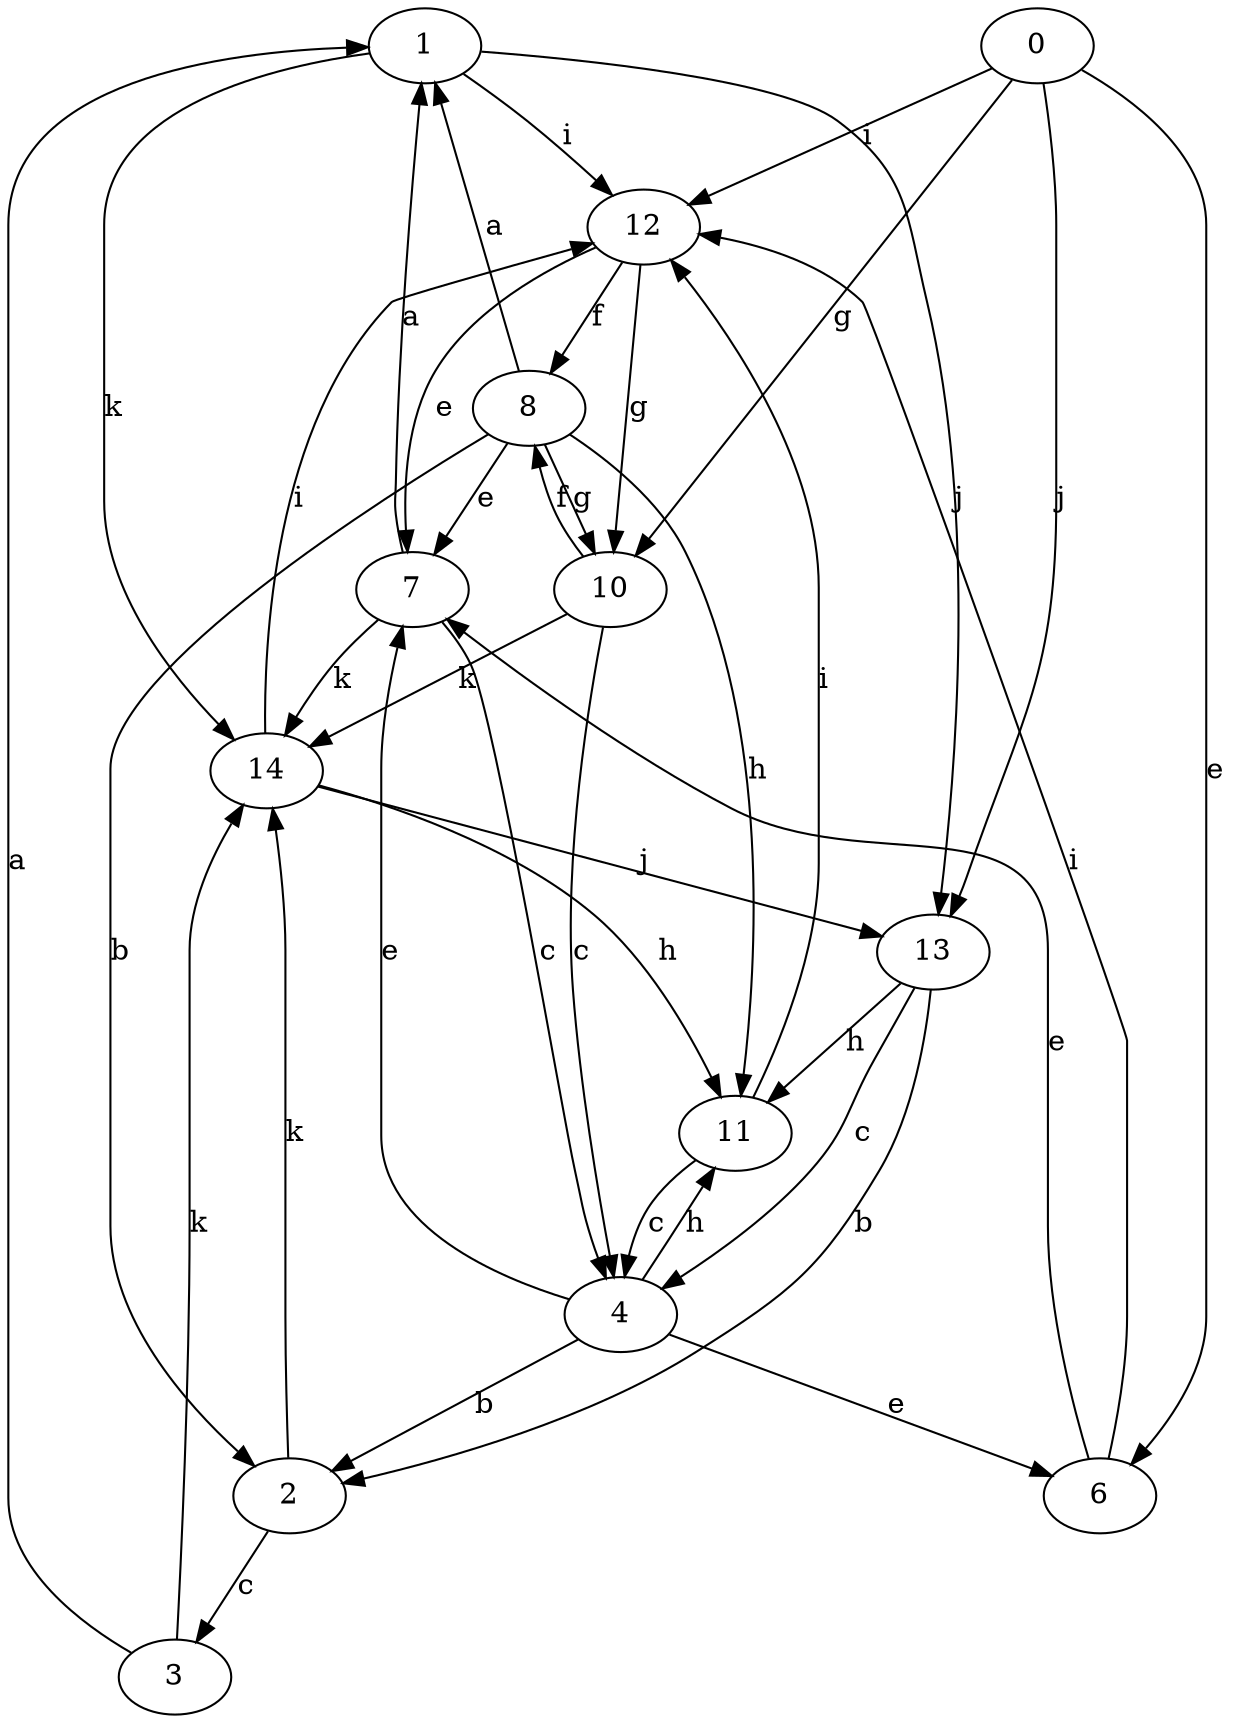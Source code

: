 strict digraph  {
1;
2;
3;
4;
6;
7;
8;
10;
11;
12;
0;
13;
14;
1 -> 12  [label=i];
1 -> 13  [label=j];
1 -> 14  [label=k];
2 -> 3  [label=c];
2 -> 14  [label=k];
3 -> 1  [label=a];
3 -> 14  [label=k];
4 -> 2  [label=b];
4 -> 6  [label=e];
4 -> 7  [label=e];
4 -> 11  [label=h];
6 -> 7  [label=e];
6 -> 12  [label=i];
7 -> 1  [label=a];
7 -> 4  [label=c];
7 -> 14  [label=k];
8 -> 1  [label=a];
8 -> 2  [label=b];
8 -> 7  [label=e];
8 -> 10  [label=g];
8 -> 11  [label=h];
10 -> 4  [label=c];
10 -> 8  [label=f];
10 -> 14  [label=k];
11 -> 4  [label=c];
11 -> 12  [label=i];
12 -> 7  [label=e];
12 -> 8  [label=f];
12 -> 10  [label=g];
0 -> 6  [label=e];
0 -> 10  [label=g];
0 -> 12  [label=i];
0 -> 13  [label=j];
13 -> 2  [label=b];
13 -> 4  [label=c];
13 -> 11  [label=h];
14 -> 11  [label=h];
14 -> 12  [label=i];
14 -> 13  [label=j];
}
